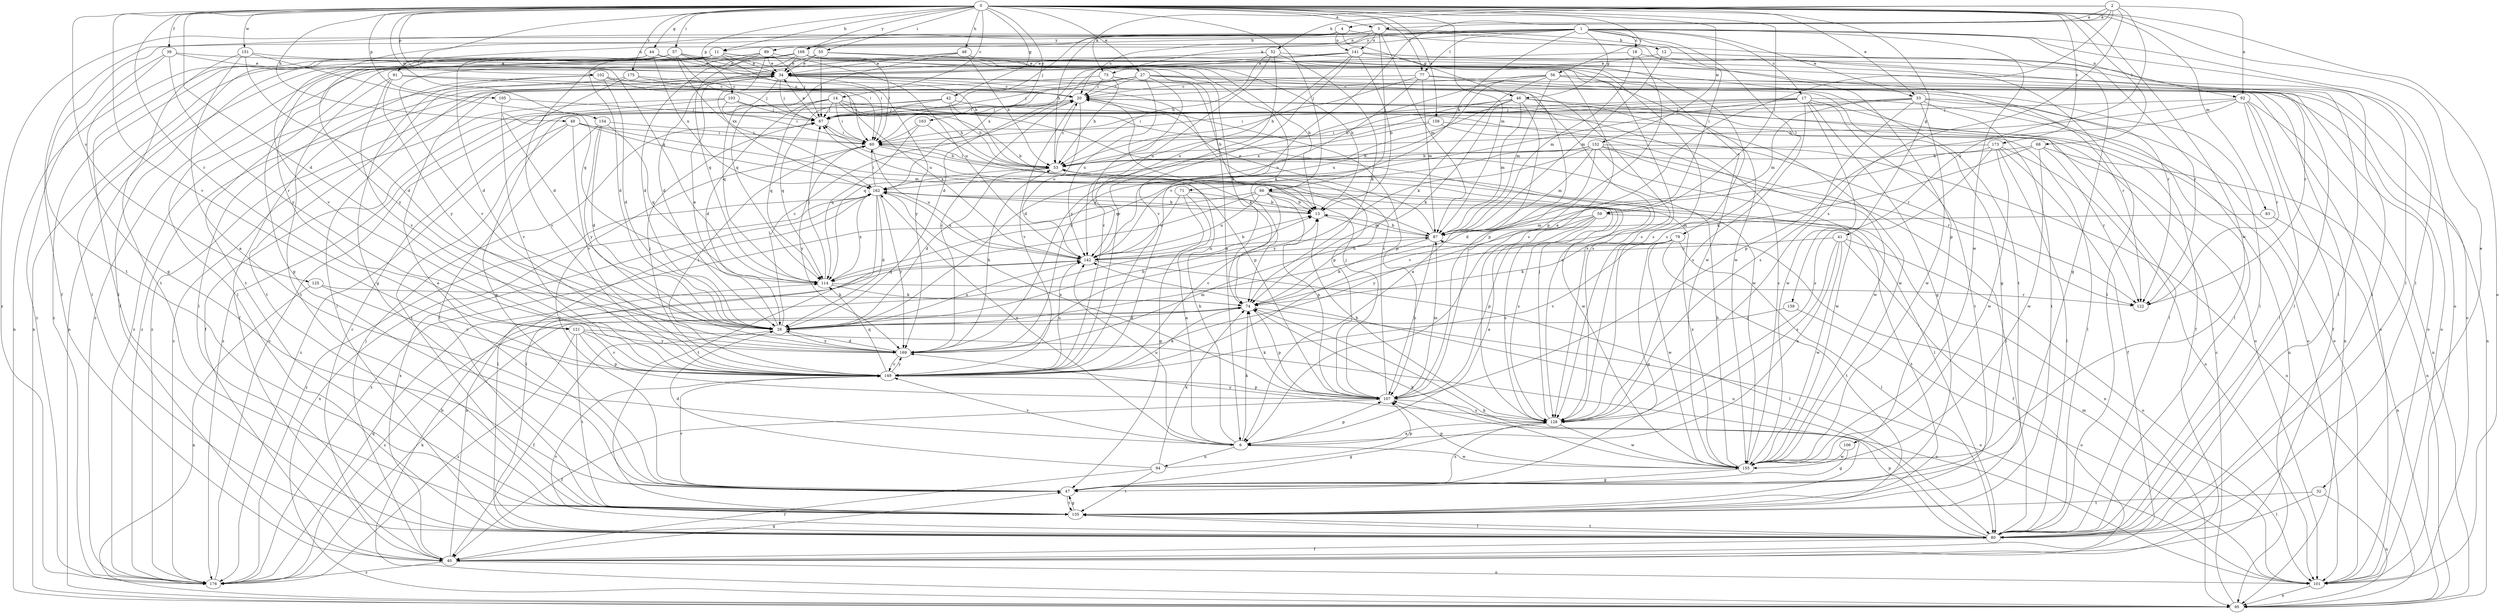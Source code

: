 strict digraph  {
0;
1;
2;
3;
4;
6;
11;
12;
13;
14;
17;
18;
20;
26;
27;
32;
33;
34;
39;
40;
41;
42;
44;
46;
47;
48;
49;
52;
53;
55;
56;
57;
59;
60;
66;
67;
68;
71;
73;
74;
77;
79;
80;
83;
87;
89;
91;
92;
94;
95;
101;
102;
103;
105;
106;
107;
114;
121;
122;
125;
128;
135;
141;
142;
149;
151;
152;
154;
155;
158;
159;
162;
163;
168;
169;
173;
175;
176;
0 -> 3  [label=a];
0 -> 11  [label=b];
0 -> 14  [label=c];
0 -> 26  [label=d];
0 -> 27  [label=e];
0 -> 32  [label=e];
0 -> 33  [label=e];
0 -> 39  [label=f];
0 -> 41  [label=g];
0 -> 42  [label=g];
0 -> 44  [label=g];
0 -> 48  [label=h];
0 -> 49  [label=h];
0 -> 55  [label=i];
0 -> 56  [label=i];
0 -> 57  [label=i];
0 -> 59  [label=i];
0 -> 66  [label=j];
0 -> 68  [label=k];
0 -> 77  [label=l];
0 -> 83  [label=m];
0 -> 87  [label=m];
0 -> 101  [label=o];
0 -> 102  [label=p];
0 -> 103  [label=p];
0 -> 105  [label=p];
0 -> 114  [label=q];
0 -> 121  [label=r];
0 -> 125  [label=s];
0 -> 149  [label=v];
0 -> 151  [label=w];
0 -> 152  [label=w];
0 -> 154  [label=w];
0 -> 155  [label=w];
0 -> 158  [label=x];
0 -> 163  [label=y];
0 -> 168  [label=y];
0 -> 173  [label=z];
0 -> 175  [label=z];
1 -> 11  [label=b];
1 -> 17  [label=c];
1 -> 18  [label=c];
1 -> 20  [label=c];
1 -> 33  [label=e];
1 -> 40  [label=f];
1 -> 46  [label=g];
1 -> 59  [label=i];
1 -> 71  [label=k];
1 -> 77  [label=l];
1 -> 79  [label=l];
1 -> 80  [label=l];
1 -> 89  [label=n];
1 -> 91  [label=n];
1 -> 92  [label=n];
1 -> 101  [label=o];
1 -> 135  [label=t];
1 -> 149  [label=v];
1 -> 155  [label=w];
1 -> 168  [label=y];
2 -> 3  [label=a];
2 -> 4  [label=a];
2 -> 6  [label=a];
2 -> 52  [label=h];
2 -> 73  [label=k];
2 -> 92  [label=n];
2 -> 128  [label=s];
2 -> 149  [label=v];
2 -> 159  [label=x];
3 -> 12  [label=b];
3 -> 53  [label=h];
3 -> 66  [label=j];
3 -> 73  [label=k];
3 -> 87  [label=m];
3 -> 106  [label=p];
3 -> 141  [label=u];
3 -> 176  [label=z];
4 -> 46  [label=g];
4 -> 67  [label=j];
4 -> 80  [label=l];
4 -> 141  [label=u];
4 -> 168  [label=y];
6 -> 53  [label=h];
6 -> 74  [label=k];
6 -> 94  [label=n];
6 -> 107  [label=p];
6 -> 142  [label=u];
6 -> 149  [label=v];
6 -> 155  [label=w];
6 -> 162  [label=x];
11 -> 26  [label=d];
11 -> 34  [label=e];
11 -> 40  [label=f];
11 -> 60  [label=i];
11 -> 74  [label=k];
11 -> 95  [label=n];
11 -> 121  [label=r];
11 -> 128  [label=s];
12 -> 34  [label=e];
12 -> 47  [label=g];
12 -> 87  [label=m];
12 -> 122  [label=r];
13 -> 87  [label=m];
13 -> 162  [label=x];
14 -> 13  [label=b];
14 -> 26  [label=d];
14 -> 53  [label=h];
14 -> 60  [label=i];
14 -> 67  [label=j];
14 -> 114  [label=q];
14 -> 128  [label=s];
14 -> 176  [label=z];
17 -> 40  [label=f];
17 -> 47  [label=g];
17 -> 60  [label=i];
17 -> 67  [label=j];
17 -> 95  [label=n];
17 -> 114  [label=q];
17 -> 128  [label=s];
17 -> 135  [label=t];
17 -> 155  [label=w];
17 -> 169  [label=y];
18 -> 34  [label=e];
18 -> 80  [label=l];
18 -> 87  [label=m];
18 -> 107  [label=p];
20 -> 67  [label=j];
20 -> 74  [label=k];
20 -> 101  [label=o];
20 -> 107  [label=p];
20 -> 142  [label=u];
20 -> 149  [label=v];
26 -> 13  [label=b];
26 -> 20  [label=c];
26 -> 34  [label=e];
26 -> 40  [label=f];
26 -> 142  [label=u];
26 -> 169  [label=y];
27 -> 20  [label=c];
27 -> 60  [label=i];
27 -> 67  [label=j];
27 -> 101  [label=o];
27 -> 122  [label=r];
27 -> 128  [label=s];
27 -> 142  [label=u];
27 -> 149  [label=v];
27 -> 176  [label=z];
32 -> 80  [label=l];
32 -> 95  [label=n];
32 -> 135  [label=t];
33 -> 60  [label=i];
33 -> 67  [label=j];
33 -> 80  [label=l];
33 -> 87  [label=m];
33 -> 101  [label=o];
33 -> 128  [label=s];
33 -> 135  [label=t];
33 -> 155  [label=w];
34 -> 20  [label=c];
34 -> 40  [label=f];
34 -> 67  [label=j];
34 -> 80  [label=l];
34 -> 101  [label=o];
34 -> 107  [label=p];
34 -> 114  [label=q];
34 -> 169  [label=y];
34 -> 176  [label=z];
39 -> 34  [label=e];
39 -> 47  [label=g];
39 -> 128  [label=s];
39 -> 169  [label=y];
39 -> 176  [label=z];
40 -> 20  [label=c];
40 -> 47  [label=g];
40 -> 67  [label=j];
40 -> 101  [label=o];
40 -> 142  [label=u];
40 -> 162  [label=x];
40 -> 176  [label=z];
41 -> 6  [label=a];
41 -> 40  [label=f];
41 -> 101  [label=o];
41 -> 128  [label=s];
41 -> 142  [label=u];
41 -> 155  [label=w];
42 -> 47  [label=g];
42 -> 53  [label=h];
42 -> 67  [label=j];
42 -> 101  [label=o];
42 -> 114  [label=q];
42 -> 155  [label=w];
44 -> 34  [label=e];
44 -> 80  [label=l];
44 -> 95  [label=n];
44 -> 155  [label=w];
44 -> 162  [label=x];
46 -> 6  [label=a];
46 -> 26  [label=d];
46 -> 53  [label=h];
46 -> 67  [label=j];
46 -> 74  [label=k];
46 -> 80  [label=l];
46 -> 87  [label=m];
46 -> 155  [label=w];
47 -> 34  [label=e];
47 -> 60  [label=i];
47 -> 128  [label=s];
47 -> 135  [label=t];
47 -> 149  [label=v];
48 -> 26  [label=d];
48 -> 34  [label=e];
48 -> 53  [label=h];
48 -> 80  [label=l];
48 -> 114  [label=q];
48 -> 135  [label=t];
49 -> 60  [label=i];
49 -> 87  [label=m];
49 -> 107  [label=p];
49 -> 135  [label=t];
49 -> 149  [label=v];
49 -> 176  [label=z];
52 -> 34  [label=e];
52 -> 53  [label=h];
52 -> 74  [label=k];
52 -> 101  [label=o];
52 -> 142  [label=u];
52 -> 149  [label=v];
53 -> 20  [label=c];
53 -> 26  [label=d];
53 -> 60  [label=i];
53 -> 80  [label=l];
53 -> 162  [label=x];
55 -> 13  [label=b];
55 -> 26  [label=d];
55 -> 34  [label=e];
55 -> 67  [label=j];
55 -> 155  [label=w];
56 -> 20  [label=c];
56 -> 74  [label=k];
56 -> 80  [label=l];
56 -> 87  [label=m];
56 -> 95  [label=n];
56 -> 101  [label=o];
56 -> 142  [label=u];
56 -> 169  [label=y];
57 -> 6  [label=a];
57 -> 26  [label=d];
57 -> 34  [label=e];
57 -> 53  [label=h];
57 -> 60  [label=i];
57 -> 80  [label=l];
57 -> 162  [label=x];
57 -> 169  [label=y];
57 -> 176  [label=z];
59 -> 6  [label=a];
59 -> 87  [label=m];
59 -> 107  [label=p];
59 -> 128  [label=s];
59 -> 135  [label=t];
59 -> 169  [label=y];
60 -> 53  [label=h];
60 -> 142  [label=u];
60 -> 155  [label=w];
60 -> 169  [label=y];
66 -> 13  [label=b];
66 -> 80  [label=l];
66 -> 95  [label=n];
66 -> 107  [label=p];
66 -> 128  [label=s];
66 -> 142  [label=u];
66 -> 149  [label=v];
66 -> 176  [label=z];
67 -> 34  [label=e];
67 -> 60  [label=i];
68 -> 53  [label=h];
68 -> 74  [label=k];
68 -> 95  [label=n];
68 -> 122  [label=r];
68 -> 155  [label=w];
71 -> 6  [label=a];
71 -> 13  [label=b];
71 -> 47  [label=g];
71 -> 142  [label=u];
73 -> 13  [label=b];
73 -> 20  [label=c];
73 -> 47  [label=g];
73 -> 53  [label=h];
73 -> 176  [label=z];
74 -> 26  [label=d];
74 -> 101  [label=o];
74 -> 107  [label=p];
74 -> 176  [label=z];
77 -> 20  [label=c];
77 -> 53  [label=h];
77 -> 80  [label=l];
77 -> 87  [label=m];
77 -> 95  [label=n];
77 -> 142  [label=u];
79 -> 47  [label=g];
79 -> 74  [label=k];
79 -> 80  [label=l];
79 -> 135  [label=t];
79 -> 142  [label=u];
79 -> 149  [label=v];
79 -> 155  [label=w];
80 -> 40  [label=f];
80 -> 107  [label=p];
80 -> 135  [label=t];
80 -> 142  [label=u];
80 -> 149  [label=v];
83 -> 87  [label=m];
83 -> 95  [label=n];
87 -> 13  [label=b];
87 -> 34  [label=e];
87 -> 74  [label=k];
87 -> 107  [label=p];
87 -> 142  [label=u];
89 -> 26  [label=d];
89 -> 34  [label=e];
89 -> 47  [label=g];
89 -> 67  [label=j];
89 -> 114  [label=q];
89 -> 142  [label=u];
89 -> 162  [label=x];
91 -> 20  [label=c];
91 -> 135  [label=t];
91 -> 142  [label=u];
91 -> 149  [label=v];
91 -> 169  [label=y];
92 -> 40  [label=f];
92 -> 53  [label=h];
92 -> 67  [label=j];
92 -> 80  [label=l];
92 -> 95  [label=n];
92 -> 107  [label=p];
92 -> 122  [label=r];
94 -> 26  [label=d];
94 -> 40  [label=f];
94 -> 74  [label=k];
94 -> 107  [label=p];
94 -> 135  [label=t];
95 -> 13  [label=b];
95 -> 20  [label=c];
95 -> 162  [label=x];
101 -> 87  [label=m];
101 -> 95  [label=n];
102 -> 20  [label=c];
102 -> 26  [label=d];
102 -> 47  [label=g];
102 -> 67  [label=j];
102 -> 80  [label=l];
102 -> 128  [label=s];
103 -> 40  [label=f];
103 -> 60  [label=i];
103 -> 67  [label=j];
103 -> 122  [label=r];
103 -> 176  [label=z];
105 -> 67  [label=j];
105 -> 149  [label=v];
106 -> 47  [label=g];
106 -> 155  [label=w];
107 -> 20  [label=c];
107 -> 40  [label=f];
107 -> 67  [label=j];
107 -> 74  [label=k];
107 -> 87  [label=m];
107 -> 128  [label=s];
107 -> 162  [label=x];
114 -> 67  [label=j];
114 -> 74  [label=k];
114 -> 122  [label=r];
114 -> 162  [label=x];
121 -> 101  [label=o];
121 -> 107  [label=p];
121 -> 135  [label=t];
121 -> 149  [label=v];
121 -> 169  [label=y];
121 -> 176  [label=z];
125 -> 74  [label=k];
125 -> 95  [label=n];
125 -> 149  [label=v];
128 -> 6  [label=a];
128 -> 13  [label=b];
128 -> 47  [label=g];
128 -> 67  [label=j];
128 -> 155  [label=w];
128 -> 169  [label=y];
135 -> 47  [label=g];
135 -> 74  [label=k];
135 -> 80  [label=l];
141 -> 13  [label=b];
141 -> 26  [label=d];
141 -> 34  [label=e];
141 -> 80  [label=l];
141 -> 122  [label=r];
141 -> 128  [label=s];
141 -> 142  [label=u];
141 -> 149  [label=v];
141 -> 162  [label=x];
142 -> 13  [label=b];
142 -> 80  [label=l];
142 -> 114  [label=q];
149 -> 60  [label=i];
149 -> 67  [label=j];
149 -> 74  [label=k];
149 -> 107  [label=p];
149 -> 114  [label=q];
149 -> 142  [label=u];
149 -> 169  [label=y];
151 -> 6  [label=a];
151 -> 26  [label=d];
151 -> 34  [label=e];
151 -> 114  [label=q];
151 -> 135  [label=t];
152 -> 53  [label=h];
152 -> 80  [label=l];
152 -> 87  [label=m];
152 -> 95  [label=n];
152 -> 114  [label=q];
152 -> 122  [label=r];
152 -> 149  [label=v];
152 -> 155  [label=w];
152 -> 169  [label=y];
154 -> 26  [label=d];
154 -> 60  [label=i];
154 -> 114  [label=q];
154 -> 135  [label=t];
154 -> 169  [label=y];
155 -> 20  [label=c];
155 -> 47  [label=g];
155 -> 53  [label=h];
155 -> 74  [label=k];
155 -> 107  [label=p];
155 -> 162  [label=x];
158 -> 60  [label=i];
158 -> 80  [label=l];
158 -> 155  [label=w];
158 -> 162  [label=x];
159 -> 26  [label=d];
159 -> 101  [label=o];
162 -> 13  [label=b];
162 -> 26  [label=d];
162 -> 60  [label=i];
162 -> 80  [label=l];
162 -> 135  [label=t];
162 -> 142  [label=u];
162 -> 169  [label=y];
162 -> 176  [label=z];
163 -> 60  [label=i];
163 -> 107  [label=p];
163 -> 114  [label=q];
168 -> 13  [label=b];
168 -> 34  [label=e];
168 -> 60  [label=i];
168 -> 74  [label=k];
168 -> 80  [label=l];
168 -> 95  [label=n];
168 -> 122  [label=r];
168 -> 128  [label=s];
168 -> 135  [label=t];
168 -> 149  [label=v];
168 -> 176  [label=z];
169 -> 20  [label=c];
169 -> 26  [label=d];
169 -> 53  [label=h];
169 -> 87  [label=m];
169 -> 149  [label=v];
173 -> 26  [label=d];
173 -> 40  [label=f];
173 -> 53  [label=h];
173 -> 80  [label=l];
173 -> 101  [label=o];
173 -> 128  [label=s];
173 -> 155  [label=w];
175 -> 20  [label=c];
175 -> 60  [label=i];
175 -> 135  [label=t];
175 -> 149  [label=v];
176 -> 20  [label=c];
176 -> 74  [label=k];
176 -> 114  [label=q];
}
